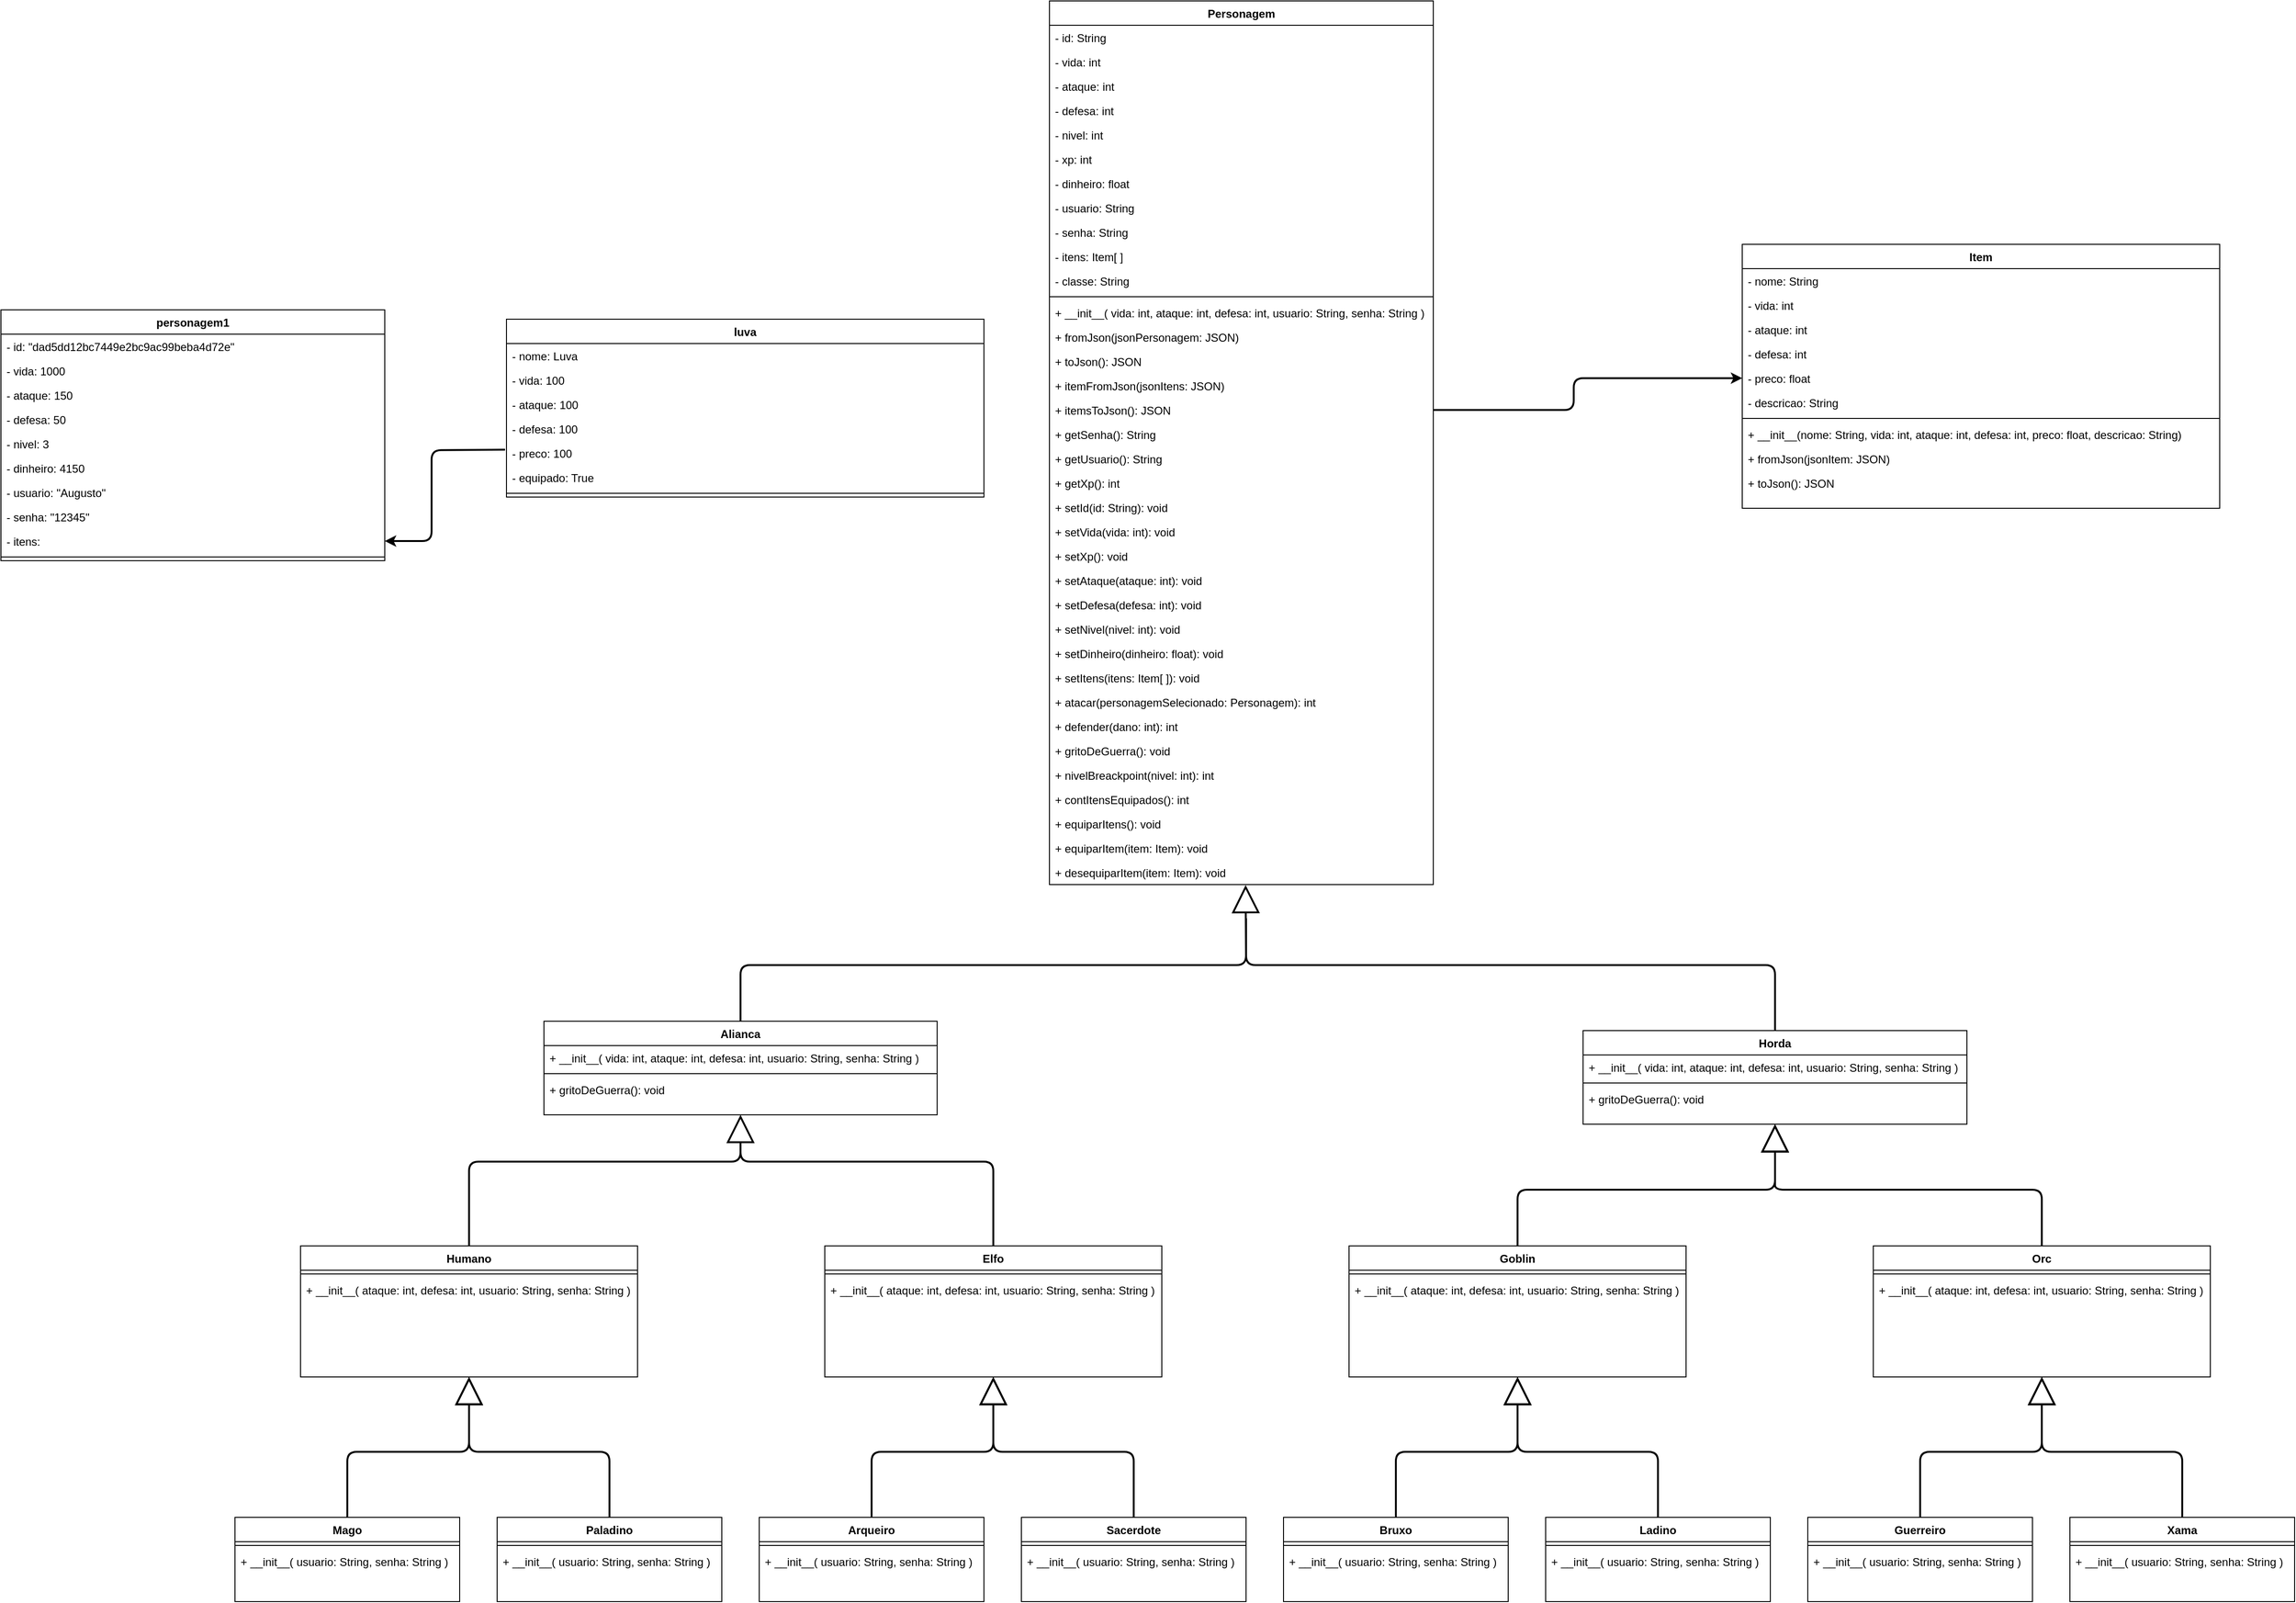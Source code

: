<mxfile>
    <diagram id="C5RBs43oDa-KdzZeNtuy" name="Page-1">
        <mxGraphModel dx="2983" dy="2113" grid="1" gridSize="10" guides="1" tooltips="1" connect="1" arrows="1" fold="1" page="1" pageScale="1" pageWidth="827" pageHeight="1169" math="0" shadow="0">
            <root>
                <mxCell id="WIyWlLk6GJQsqaUBKTNV-0"/>
                <mxCell id="WIyWlLk6GJQsqaUBKTNV-1" parent="WIyWlLk6GJQsqaUBKTNV-0"/>
                <mxCell id="zkfFHV4jXpPFQw0GAbJ--0" value="Item" style="swimlane;fontStyle=1;align=center;verticalAlign=top;childLayout=stackLayout;horizontal=1;startSize=26;horizontalStack=0;resizeParent=1;resizeLast=0;collapsible=1;marginBottom=0;rounded=0;shadow=0;strokeWidth=1;" parent="WIyWlLk6GJQsqaUBKTNV-1" vertex="1">
                    <mxGeometry x="220" y="190" width="510" height="282" as="geometry">
                        <mxRectangle x="230" y="140" width="160" height="26" as="alternateBounds"/>
                    </mxGeometry>
                </mxCell>
                <mxCell id="zkfFHV4jXpPFQw0GAbJ--1" value="- nome: String" style="text;align=left;verticalAlign=top;spacingLeft=4;spacingRight=4;overflow=hidden;rotatable=0;points=[[0,0.5],[1,0.5]];portConstraint=eastwest;" parent="zkfFHV4jXpPFQw0GAbJ--0" vertex="1">
                    <mxGeometry y="26" width="510" height="26" as="geometry"/>
                </mxCell>
                <mxCell id="zkfFHV4jXpPFQw0GAbJ--2" value="- vida: int" style="text;align=left;verticalAlign=top;spacingLeft=4;spacingRight=4;overflow=hidden;rotatable=0;points=[[0,0.5],[1,0.5]];portConstraint=eastwest;rounded=0;shadow=0;html=0;" parent="zkfFHV4jXpPFQw0GAbJ--0" vertex="1">
                    <mxGeometry y="52" width="510" height="26" as="geometry"/>
                </mxCell>
                <mxCell id="zkfFHV4jXpPFQw0GAbJ--3" value="- ataque: int" style="text;align=left;verticalAlign=top;spacingLeft=4;spacingRight=4;overflow=hidden;rotatable=0;points=[[0,0.5],[1,0.5]];portConstraint=eastwest;rounded=0;shadow=0;html=0;" parent="zkfFHV4jXpPFQw0GAbJ--0" vertex="1">
                    <mxGeometry y="78" width="510" height="26" as="geometry"/>
                </mxCell>
                <mxCell id="svMHhl5RG74Olg0LLplW-4" value="- defesa: int" style="text;align=left;verticalAlign=top;spacingLeft=4;spacingRight=4;overflow=hidden;rotatable=0;points=[[0,0.5],[1,0.5]];portConstraint=eastwest;rounded=0;shadow=0;html=0;" parent="zkfFHV4jXpPFQw0GAbJ--0" vertex="1">
                    <mxGeometry y="104" width="510" height="26" as="geometry"/>
                </mxCell>
                <mxCell id="svMHhl5RG74Olg0LLplW-5" value="- preco: float" style="text;align=left;verticalAlign=top;spacingLeft=4;spacingRight=4;overflow=hidden;rotatable=0;points=[[0,0.5],[1,0.5]];portConstraint=eastwest;rounded=0;shadow=0;html=0;" parent="zkfFHV4jXpPFQw0GAbJ--0" vertex="1">
                    <mxGeometry y="130" width="510" height="26" as="geometry"/>
                </mxCell>
                <mxCell id="svMHhl5RG74Olg0LLplW-6" value="- descricao: String" style="text;align=left;verticalAlign=top;spacingLeft=4;spacingRight=4;overflow=hidden;rotatable=0;points=[[0,0.5],[1,0.5]];portConstraint=eastwest;rounded=0;shadow=0;html=0;" parent="zkfFHV4jXpPFQw0GAbJ--0" vertex="1">
                    <mxGeometry y="156" width="510" height="26" as="geometry"/>
                </mxCell>
                <mxCell id="zkfFHV4jXpPFQw0GAbJ--4" value="" style="line;html=1;strokeWidth=1;align=left;verticalAlign=middle;spacingTop=-1;spacingLeft=3;spacingRight=3;rotatable=0;labelPosition=right;points=[];portConstraint=eastwest;" parent="zkfFHV4jXpPFQw0GAbJ--0" vertex="1">
                    <mxGeometry y="182" width="510" height="8" as="geometry"/>
                </mxCell>
                <mxCell id="zkfFHV4jXpPFQw0GAbJ--5" value="+ __init__(nome: String, vida: int, ataque: int, defesa: int, preco: float, descricao: String)" style="text;align=left;verticalAlign=top;spacingLeft=4;spacingRight=4;overflow=hidden;rotatable=0;points=[[0,0.5],[1,0.5]];portConstraint=eastwest;" parent="zkfFHV4jXpPFQw0GAbJ--0" vertex="1">
                    <mxGeometry y="190" width="510" height="26" as="geometry"/>
                </mxCell>
                <mxCell id="svMHhl5RG74Olg0LLplW-7" value="+ fromJson(jsonItem: JSON)" style="text;align=left;verticalAlign=top;spacingLeft=4;spacingRight=4;overflow=hidden;rotatable=0;points=[[0,0.5],[1,0.5]];portConstraint=eastwest;" parent="zkfFHV4jXpPFQw0GAbJ--0" vertex="1">
                    <mxGeometry y="216" width="510" height="26" as="geometry"/>
                </mxCell>
                <mxCell id="svMHhl5RG74Olg0LLplW-11" value="+ toJson(): JSON" style="text;align=left;verticalAlign=top;spacingLeft=4;spacingRight=4;overflow=hidden;rotatable=0;points=[[0,0.5],[1,0.5]];portConstraint=eastwest;" parent="zkfFHV4jXpPFQw0GAbJ--0" vertex="1">
                    <mxGeometry y="242" width="510" height="26" as="geometry"/>
                </mxCell>
                <mxCell id="svMHhl5RG74Olg0LLplW-12" value="Personagem" style="swimlane;fontStyle=1;align=center;verticalAlign=top;childLayout=stackLayout;horizontal=1;startSize=26;horizontalStack=0;resizeParent=1;resizeLast=0;collapsible=1;marginBottom=0;rounded=0;shadow=0;strokeWidth=1;" parent="WIyWlLk6GJQsqaUBKTNV-1" vertex="1">
                    <mxGeometry x="-520" y="-70" width="410" height="944" as="geometry">
                        <mxRectangle x="230" y="140" width="160" height="26" as="alternateBounds"/>
                    </mxGeometry>
                </mxCell>
                <mxCell id="svMHhl5RG74Olg0LLplW-18" value="- id: String" style="text;align=left;verticalAlign=top;spacingLeft=4;spacingRight=4;overflow=hidden;rotatable=0;points=[[0,0.5],[1,0.5]];portConstraint=eastwest;rounded=0;shadow=0;html=0;" parent="svMHhl5RG74Olg0LLplW-12" vertex="1">
                    <mxGeometry y="26" width="410" height="26" as="geometry"/>
                </mxCell>
                <mxCell id="svMHhl5RG74Olg0LLplW-14" value="- vida: int" style="text;align=left;verticalAlign=top;spacingLeft=4;spacingRight=4;overflow=hidden;rotatable=0;points=[[0,0.5],[1,0.5]];portConstraint=eastwest;rounded=0;shadow=0;html=0;" parent="svMHhl5RG74Olg0LLplW-12" vertex="1">
                    <mxGeometry y="52" width="410" height="26" as="geometry"/>
                </mxCell>
                <mxCell id="svMHhl5RG74Olg0LLplW-15" value="- ataque: int" style="text;align=left;verticalAlign=top;spacingLeft=4;spacingRight=4;overflow=hidden;rotatable=0;points=[[0,0.5],[1,0.5]];portConstraint=eastwest;rounded=0;shadow=0;html=0;" parent="svMHhl5RG74Olg0LLplW-12" vertex="1">
                    <mxGeometry y="78" width="410" height="26" as="geometry"/>
                </mxCell>
                <mxCell id="svMHhl5RG74Olg0LLplW-16" value="- defesa: int" style="text;align=left;verticalAlign=top;spacingLeft=4;spacingRight=4;overflow=hidden;rotatable=0;points=[[0,0.5],[1,0.5]];portConstraint=eastwest;rounded=0;shadow=0;html=0;" parent="svMHhl5RG74Olg0LLplW-12" vertex="1">
                    <mxGeometry y="104" width="410" height="26" as="geometry"/>
                </mxCell>
                <mxCell id="svMHhl5RG74Olg0LLplW-24" value="- nivel: int" style="text;align=left;verticalAlign=top;spacingLeft=4;spacingRight=4;overflow=hidden;rotatable=0;points=[[0,0.5],[1,0.5]];portConstraint=eastwest;rounded=0;shadow=0;html=0;" parent="svMHhl5RG74Olg0LLplW-12" vertex="1">
                    <mxGeometry y="130" width="410" height="26" as="geometry"/>
                </mxCell>
                <mxCell id="48" value="- xp: int" style="text;align=left;verticalAlign=top;spacingLeft=4;spacingRight=4;overflow=hidden;rotatable=0;points=[[0,0.5],[1,0.5]];portConstraint=eastwest;rounded=0;shadow=0;html=0;" vertex="1" parent="svMHhl5RG74Olg0LLplW-12">
                    <mxGeometry y="156" width="410" height="26" as="geometry"/>
                </mxCell>
                <mxCell id="svMHhl5RG74Olg0LLplW-17" value="- dinheiro: float" style="text;align=left;verticalAlign=top;spacingLeft=4;spacingRight=4;overflow=hidden;rotatable=0;points=[[0,0.5],[1,0.5]];portConstraint=eastwest;rounded=0;shadow=0;html=0;" parent="svMHhl5RG74Olg0LLplW-12" vertex="1">
                    <mxGeometry y="182" width="410" height="26" as="geometry"/>
                </mxCell>
                <mxCell id="svMHhl5RG74Olg0LLplW-25" value="- usuario: String" style="text;align=left;verticalAlign=top;spacingLeft=4;spacingRight=4;overflow=hidden;rotatable=0;points=[[0,0.5],[1,0.5]];portConstraint=eastwest;rounded=0;shadow=0;html=0;" parent="svMHhl5RG74Olg0LLplW-12" vertex="1">
                    <mxGeometry y="208" width="410" height="26" as="geometry"/>
                </mxCell>
                <mxCell id="svMHhl5RG74Olg0LLplW-26" value="- senha: String" style="text;align=left;verticalAlign=top;spacingLeft=4;spacingRight=4;overflow=hidden;rotatable=0;points=[[0,0.5],[1,0.5]];portConstraint=eastwest;rounded=0;shadow=0;html=0;" parent="svMHhl5RG74Olg0LLplW-12" vertex="1">
                    <mxGeometry y="234" width="410" height="26" as="geometry"/>
                </mxCell>
                <mxCell id="svMHhl5RG74Olg0LLplW-23" value="- itens: Item[ ]" style="text;align=left;verticalAlign=top;spacingLeft=4;spacingRight=4;overflow=hidden;rotatable=0;points=[[0,0.5],[1,0.5]];portConstraint=eastwest;rounded=0;shadow=0;html=0;" parent="svMHhl5RG74Olg0LLplW-12" vertex="1">
                    <mxGeometry y="260" width="410" height="26" as="geometry"/>
                </mxCell>
                <mxCell id="svMHhl5RG74Olg0LLplW-27" value="- classe: String" style="text;align=left;verticalAlign=top;spacingLeft=4;spacingRight=4;overflow=hidden;rotatable=0;points=[[0,0.5],[1,0.5]];portConstraint=eastwest;rounded=0;shadow=0;html=0;" parent="svMHhl5RG74Olg0LLplW-12" vertex="1">
                    <mxGeometry y="286" width="410" height="26" as="geometry"/>
                </mxCell>
                <mxCell id="svMHhl5RG74Olg0LLplW-19" value="" style="line;html=1;strokeWidth=1;align=left;verticalAlign=middle;spacingTop=-1;spacingLeft=3;spacingRight=3;rotatable=0;labelPosition=right;points=[];portConstraint=eastwest;" parent="svMHhl5RG74Olg0LLplW-12" vertex="1">
                    <mxGeometry y="312" width="410" height="8" as="geometry"/>
                </mxCell>
                <mxCell id="svMHhl5RG74Olg0LLplW-20" value="+ __init__( vida: int, ataque: int, defesa: int, usuario: String, senha: String )" style="text;align=left;verticalAlign=top;spacingLeft=4;spacingRight=4;overflow=hidden;rotatable=0;points=[[0,0.5],[1,0.5]];portConstraint=eastwest;" parent="svMHhl5RG74Olg0LLplW-12" vertex="1">
                    <mxGeometry y="320" width="410" height="26" as="geometry"/>
                </mxCell>
                <mxCell id="svMHhl5RG74Olg0LLplW-21" value="+ fromJson(jsonPersonagem: JSON)" style="text;align=left;verticalAlign=top;spacingLeft=4;spacingRight=4;overflow=hidden;rotatable=0;points=[[0,0.5],[1,0.5]];portConstraint=eastwest;" parent="svMHhl5RG74Olg0LLplW-12" vertex="1">
                    <mxGeometry y="346" width="410" height="26" as="geometry"/>
                </mxCell>
                <mxCell id="svMHhl5RG74Olg0LLplW-22" value="+ toJson(): JSON" style="text;align=left;verticalAlign=top;spacingLeft=4;spacingRight=4;overflow=hidden;rotatable=0;points=[[0,0.5],[1,0.5]];portConstraint=eastwest;" parent="svMHhl5RG74Olg0LLplW-12" vertex="1">
                    <mxGeometry y="372" width="410" height="26" as="geometry"/>
                </mxCell>
                <mxCell id="svMHhl5RG74Olg0LLplW-28" value="+ itemFromJson(jsonItens: JSON)" style="text;align=left;verticalAlign=top;spacingLeft=4;spacingRight=4;overflow=hidden;rotatable=0;points=[[0,0.5],[1,0.5]];portConstraint=eastwest;" parent="svMHhl5RG74Olg0LLplW-12" vertex="1">
                    <mxGeometry y="398" width="410" height="26" as="geometry"/>
                </mxCell>
                <mxCell id="svMHhl5RG74Olg0LLplW-29" value="+ itemsToJson(): JSON" style="text;align=left;verticalAlign=top;spacingLeft=4;spacingRight=4;overflow=hidden;rotatable=0;points=[[0,0.5],[1,0.5]];portConstraint=eastwest;" parent="svMHhl5RG74Olg0LLplW-12" vertex="1">
                    <mxGeometry y="424" width="410" height="26" as="geometry"/>
                </mxCell>
                <mxCell id="svMHhl5RG74Olg0LLplW-30" value="+ getSenha(): String" style="text;align=left;verticalAlign=top;spacingLeft=4;spacingRight=4;overflow=hidden;rotatable=0;points=[[0,0.5],[1,0.5]];portConstraint=eastwest;" parent="svMHhl5RG74Olg0LLplW-12" vertex="1">
                    <mxGeometry y="450" width="410" height="26" as="geometry"/>
                </mxCell>
                <mxCell id="svMHhl5RG74Olg0LLplW-31" value="+ getUsuario(): String" style="text;align=left;verticalAlign=top;spacingLeft=4;spacingRight=4;overflow=hidden;rotatable=0;points=[[0,0.5],[1,0.5]];portConstraint=eastwest;" parent="svMHhl5RG74Olg0LLplW-12" vertex="1">
                    <mxGeometry y="476" width="410" height="26" as="geometry"/>
                </mxCell>
                <mxCell id="50" value="+ getXp(): int" style="text;align=left;verticalAlign=top;spacingLeft=4;spacingRight=4;overflow=hidden;rotatable=0;points=[[0,0.5],[1,0.5]];portConstraint=eastwest;" vertex="1" parent="svMHhl5RG74Olg0LLplW-12">
                    <mxGeometry y="502" width="410" height="26" as="geometry"/>
                </mxCell>
                <mxCell id="svMHhl5RG74Olg0LLplW-32" value="+ setId(id: String): void" style="text;align=left;verticalAlign=top;spacingLeft=4;spacingRight=4;overflow=hidden;rotatable=0;points=[[0,0.5],[1,0.5]];portConstraint=eastwest;" parent="svMHhl5RG74Olg0LLplW-12" vertex="1">
                    <mxGeometry y="528" width="410" height="26" as="geometry"/>
                </mxCell>
                <mxCell id="svMHhl5RG74Olg0LLplW-33" value="+ setVida(vida: int): void" style="text;align=left;verticalAlign=top;spacingLeft=4;spacingRight=4;overflow=hidden;rotatable=0;points=[[0,0.5],[1,0.5]];portConstraint=eastwest;" parent="svMHhl5RG74Olg0LLplW-12" vertex="1">
                    <mxGeometry y="554" width="410" height="26" as="geometry"/>
                </mxCell>
                <mxCell id="49" value="+ setXp(): void" style="text;align=left;verticalAlign=top;spacingLeft=4;spacingRight=4;overflow=hidden;rotatable=0;points=[[0,0.5],[1,0.5]];portConstraint=eastwest;" vertex="1" parent="svMHhl5RG74Olg0LLplW-12">
                    <mxGeometry y="580" width="410" height="26" as="geometry"/>
                </mxCell>
                <mxCell id="svMHhl5RG74Olg0LLplW-34" value="+ setAtaque(ataque: int): void" style="text;align=left;verticalAlign=top;spacingLeft=4;spacingRight=4;overflow=hidden;rotatable=0;points=[[0,0.5],[1,0.5]];portConstraint=eastwest;" parent="svMHhl5RG74Olg0LLplW-12" vertex="1">
                    <mxGeometry y="606" width="410" height="26" as="geometry"/>
                </mxCell>
                <mxCell id="svMHhl5RG74Olg0LLplW-35" value="+ setDefesa(defesa: int): void" style="text;align=left;verticalAlign=top;spacingLeft=4;spacingRight=4;overflow=hidden;rotatable=0;points=[[0,0.5],[1,0.5]];portConstraint=eastwest;" parent="svMHhl5RG74Olg0LLplW-12" vertex="1">
                    <mxGeometry y="632" width="410" height="26" as="geometry"/>
                </mxCell>
                <mxCell id="svMHhl5RG74Olg0LLplW-36" value="+ setNivel(nivel: int): void" style="text;align=left;verticalAlign=top;spacingLeft=4;spacingRight=4;overflow=hidden;rotatable=0;points=[[0,0.5],[1,0.5]];portConstraint=eastwest;" parent="svMHhl5RG74Olg0LLplW-12" vertex="1">
                    <mxGeometry y="658" width="410" height="26" as="geometry"/>
                </mxCell>
                <mxCell id="svMHhl5RG74Olg0LLplW-37" value="+ setDinheiro(dinheiro: float): void" style="text;align=left;verticalAlign=top;spacingLeft=4;spacingRight=4;overflow=hidden;rotatable=0;points=[[0,0.5],[1,0.5]];portConstraint=eastwest;" parent="svMHhl5RG74Olg0LLplW-12" vertex="1">
                    <mxGeometry y="684" width="410" height="26" as="geometry"/>
                </mxCell>
                <mxCell id="svMHhl5RG74Olg0LLplW-38" value="+ setItens(itens: Item[ ]): void" style="text;align=left;verticalAlign=top;spacingLeft=4;spacingRight=4;overflow=hidden;rotatable=0;points=[[0,0.5],[1,0.5]];portConstraint=eastwest;" parent="svMHhl5RG74Olg0LLplW-12" vertex="1">
                    <mxGeometry y="710" width="410" height="26" as="geometry"/>
                </mxCell>
                <mxCell id="svMHhl5RG74Olg0LLplW-39" value="+ atacar(personagemSelecionado: Personagem): int" style="text;align=left;verticalAlign=top;spacingLeft=4;spacingRight=4;overflow=hidden;rotatable=0;points=[[0,0.5],[1,0.5]];portConstraint=eastwest;" parent="svMHhl5RG74Olg0LLplW-12" vertex="1">
                    <mxGeometry y="736" width="410" height="26" as="geometry"/>
                </mxCell>
                <mxCell id="svMHhl5RG74Olg0LLplW-40" value="+ defender(dano: int): int" style="text;align=left;verticalAlign=top;spacingLeft=4;spacingRight=4;overflow=hidden;rotatable=0;points=[[0,0.5],[1,0.5]];portConstraint=eastwest;" parent="svMHhl5RG74Olg0LLplW-12" vertex="1">
                    <mxGeometry y="762" width="410" height="26" as="geometry"/>
                </mxCell>
                <mxCell id="svMHhl5RG74Olg0LLplW-41" value="+ gritoDeGuerra(): void" style="text;align=left;verticalAlign=top;spacingLeft=4;spacingRight=4;overflow=hidden;rotatable=0;points=[[0,0.5],[1,0.5]];portConstraint=eastwest;" parent="svMHhl5RG74Olg0LLplW-12" vertex="1">
                    <mxGeometry y="788" width="410" height="26" as="geometry"/>
                </mxCell>
                <mxCell id="51" value="+ nivelBreackpoint(nivel: int): int" style="text;align=left;verticalAlign=top;spacingLeft=4;spacingRight=4;overflow=hidden;rotatable=0;points=[[0,0.5],[1,0.5]];portConstraint=eastwest;" vertex="1" parent="svMHhl5RG74Olg0LLplW-12">
                    <mxGeometry y="814" width="410" height="26" as="geometry"/>
                </mxCell>
                <mxCell id="52" value="+ contItensEquipados(): int" style="text;align=left;verticalAlign=top;spacingLeft=4;spacingRight=4;overflow=hidden;rotatable=0;points=[[0,0.5],[1,0.5]];portConstraint=eastwest;" vertex="1" parent="svMHhl5RG74Olg0LLplW-12">
                    <mxGeometry y="840" width="410" height="26" as="geometry"/>
                </mxCell>
                <mxCell id="54" value="+ equiparItens(): void" style="text;align=left;verticalAlign=top;spacingLeft=4;spacingRight=4;overflow=hidden;rotatable=0;points=[[0,0.5],[1,0.5]];portConstraint=eastwest;" vertex="1" parent="svMHhl5RG74Olg0LLplW-12">
                    <mxGeometry y="866" width="410" height="26" as="geometry"/>
                </mxCell>
                <mxCell id="58" value="+ equiparItem(item: Item): void" style="text;align=left;verticalAlign=top;spacingLeft=4;spacingRight=4;overflow=hidden;rotatable=0;points=[[0,0.5],[1,0.5]];portConstraint=eastwest;" vertex="1" parent="svMHhl5RG74Olg0LLplW-12">
                    <mxGeometry y="892" width="410" height="26" as="geometry"/>
                </mxCell>
                <mxCell id="59" value="+ desequiparItem(item: Item): void" style="text;align=left;verticalAlign=top;spacingLeft=4;spacingRight=4;overflow=hidden;rotatable=0;points=[[0,0.5],[1,0.5]];portConstraint=eastwest;" vertex="1" parent="svMHhl5RG74Olg0LLplW-12">
                    <mxGeometry y="918" width="410" height="26" as="geometry"/>
                </mxCell>
                <mxCell id="0" style="edgeStyle=none;html=1;exitX=0.5;exitY=0;exitDx=0;exitDy=0;endArrow=block;endFill=0;strokeWidth=2;startSize=6;jumpSize=10;endSize=25;entryX=0.511;entryY=1.017;entryDx=0;entryDy=0;entryPerimeter=0;" edge="1" parent="WIyWlLk6GJQsqaUBKTNV-1" source="svMHhl5RG74Olg0LLplW-42" target="59">
                    <mxGeometry relative="1" as="geometry">
                        <mxPoint x="-310" y="880" as="targetPoint"/>
                        <Array as="points">
                            <mxPoint x="-850" y="960"/>
                            <mxPoint x="-310" y="960"/>
                        </Array>
                    </mxGeometry>
                </mxCell>
                <mxCell id="svMHhl5RG74Olg0LLplW-42" value="Alianca" style="swimlane;fontStyle=1;align=center;verticalAlign=top;childLayout=stackLayout;horizontal=1;startSize=26;horizontalStack=0;resizeParent=1;resizeLast=0;collapsible=1;marginBottom=0;rounded=0;shadow=0;strokeWidth=1;" parent="WIyWlLk6GJQsqaUBKTNV-1" vertex="1">
                    <mxGeometry x="-1060" y="1020" width="420" height="100" as="geometry">
                        <mxRectangle x="230" y="140" width="160" height="26" as="alternateBounds"/>
                    </mxGeometry>
                </mxCell>
                <mxCell id="svMHhl5RG74Olg0LLplW-54" value="+ __init__( vida: int, ataque: int, defesa: int, usuario: String, senha: String )" style="text;align=left;verticalAlign=top;spacingLeft=4;spacingRight=4;overflow=hidden;rotatable=0;points=[[0,0.5],[1,0.5]];portConstraint=eastwest;" parent="svMHhl5RG74Olg0LLplW-42" vertex="1">
                    <mxGeometry y="26" width="420" height="26" as="geometry"/>
                </mxCell>
                <mxCell id="svMHhl5RG74Olg0LLplW-49" value="" style="line;html=1;strokeWidth=1;align=left;verticalAlign=middle;spacingTop=-1;spacingLeft=3;spacingRight=3;rotatable=0;labelPosition=right;points=[];portConstraint=eastwest;" parent="svMHhl5RG74Olg0LLplW-42" vertex="1">
                    <mxGeometry y="52" width="420" height="8" as="geometry"/>
                </mxCell>
                <mxCell id="svMHhl5RG74Olg0LLplW-53" value="+ gritoDeGuerra(): void" style="text;align=left;verticalAlign=top;spacingLeft=4;spacingRight=4;overflow=hidden;rotatable=0;points=[[0,0.5],[1,0.5]];portConstraint=eastwest;" parent="svMHhl5RG74Olg0LLplW-42" vertex="1">
                    <mxGeometry y="60" width="420" height="26" as="geometry"/>
                </mxCell>
                <mxCell id="4" style="edgeStyle=none;jumpSize=10;html=1;exitX=0.5;exitY=0;exitDx=0;exitDy=0;strokeWidth=2;endArrow=none;endFill=0;startSize=6;endSize=25;" edge="1" parent="WIyWlLk6GJQsqaUBKTNV-1" source="svMHhl5RG74Olg0LLplW-55">
                    <mxGeometry relative="1" as="geometry">
                        <mxPoint x="-310" y="910" as="targetPoint"/>
                        <Array as="points">
                            <mxPoint x="255" y="960"/>
                            <mxPoint x="-310" y="960"/>
                        </Array>
                    </mxGeometry>
                </mxCell>
                <mxCell id="svMHhl5RG74Olg0LLplW-55" value="Horda" style="swimlane;fontStyle=1;align=center;verticalAlign=top;childLayout=stackLayout;horizontal=1;startSize=26;horizontalStack=0;resizeParent=1;resizeLast=0;collapsible=1;marginBottom=0;rounded=0;shadow=0;strokeWidth=1;" parent="WIyWlLk6GJQsqaUBKTNV-1" vertex="1">
                    <mxGeometry x="50" y="1030" width="410" height="100" as="geometry">
                        <mxRectangle x="230" y="140" width="160" height="26" as="alternateBounds"/>
                    </mxGeometry>
                </mxCell>
                <mxCell id="svMHhl5RG74Olg0LLplW-57" value="+ __init__( vida: int, ataque: int, defesa: int, usuario: String, senha: String )" style="text;align=left;verticalAlign=top;spacingLeft=4;spacingRight=4;overflow=hidden;rotatable=0;points=[[0,0.5],[1,0.5]];portConstraint=eastwest;" parent="svMHhl5RG74Olg0LLplW-55" vertex="1">
                    <mxGeometry y="26" width="410" height="26" as="geometry"/>
                </mxCell>
                <mxCell id="svMHhl5RG74Olg0LLplW-56" value="" style="line;html=1;strokeWidth=1;align=left;verticalAlign=middle;spacingTop=-1;spacingLeft=3;spacingRight=3;rotatable=0;labelPosition=right;points=[];portConstraint=eastwest;" parent="svMHhl5RG74Olg0LLplW-55" vertex="1">
                    <mxGeometry y="52" width="410" height="8" as="geometry"/>
                </mxCell>
                <mxCell id="svMHhl5RG74Olg0LLplW-58" value="+ gritoDeGuerra(): void" style="text;align=left;verticalAlign=top;spacingLeft=4;spacingRight=4;overflow=hidden;rotatable=0;points=[[0,0.5],[1,0.5]];portConstraint=eastwest;" parent="svMHhl5RG74Olg0LLplW-55" vertex="1">
                    <mxGeometry y="60" width="410" height="26" as="geometry"/>
                </mxCell>
                <mxCell id="5" style="edgeStyle=none;jumpSize=10;html=1;exitX=0.5;exitY=0;exitDx=0;exitDy=0;strokeWidth=2;endArrow=none;endFill=0;startSize=6;endSize=25;" edge="1" parent="WIyWlLk6GJQsqaUBKTNV-1" source="svMHhl5RG74Olg0LLplW-59">
                    <mxGeometry relative="1" as="geometry">
                        <mxPoint x="-850" y="1150" as="targetPoint"/>
                        <Array as="points">
                            <mxPoint x="-1140" y="1170"/>
                            <mxPoint x="-850" y="1170"/>
                        </Array>
                    </mxGeometry>
                </mxCell>
                <mxCell id="svMHhl5RG74Olg0LLplW-59" value="Humano" style="swimlane;fontStyle=1;align=center;verticalAlign=top;childLayout=stackLayout;horizontal=1;startSize=26;horizontalStack=0;resizeParent=1;resizeLast=0;collapsible=1;marginBottom=0;rounded=0;shadow=0;strokeWidth=1;" parent="WIyWlLk6GJQsqaUBKTNV-1" vertex="1">
                    <mxGeometry x="-1320" y="1260" width="360" height="140" as="geometry">
                        <mxRectangle x="230" y="140" width="160" height="26" as="alternateBounds"/>
                    </mxGeometry>
                </mxCell>
                <mxCell id="svMHhl5RG74Olg0LLplW-60" value="" style="line;html=1;strokeWidth=1;align=left;verticalAlign=middle;spacingTop=-1;spacingLeft=3;spacingRight=3;rotatable=0;labelPosition=right;points=[];portConstraint=eastwest;" parent="svMHhl5RG74Olg0LLplW-59" vertex="1">
                    <mxGeometry y="26" width="360" height="8" as="geometry"/>
                </mxCell>
                <mxCell id="svMHhl5RG74Olg0LLplW-61" value="+ __init__( ataque: int, defesa: int, usuario: String, senha: String )" style="text;align=left;verticalAlign=top;spacingLeft=4;spacingRight=4;overflow=hidden;rotatable=0;points=[[0,0.5],[1,0.5]];portConstraint=eastwest;" parent="svMHhl5RG74Olg0LLplW-59" vertex="1">
                    <mxGeometry y="34" width="360" height="26" as="geometry"/>
                </mxCell>
                <mxCell id="6" style="edgeStyle=none;jumpSize=10;html=1;exitX=0.5;exitY=0;exitDx=0;exitDy=0;strokeWidth=2;endArrow=block;endFill=0;endSize=25;" edge="1" parent="WIyWlLk6GJQsqaUBKTNV-1" source="svMHhl5RG74Olg0LLplW-63">
                    <mxGeometry relative="1" as="geometry">
                        <mxPoint x="-850" y="1120" as="targetPoint"/>
                        <Array as="points">
                            <mxPoint x="-580" y="1170"/>
                            <mxPoint x="-850" y="1170"/>
                        </Array>
                    </mxGeometry>
                </mxCell>
                <mxCell id="svMHhl5RG74Olg0LLplW-63" value="Elfo" style="swimlane;fontStyle=1;align=center;verticalAlign=top;childLayout=stackLayout;horizontal=1;startSize=26;horizontalStack=0;resizeParent=1;resizeLast=0;collapsible=1;marginBottom=0;rounded=0;shadow=0;strokeWidth=1;" parent="WIyWlLk6GJQsqaUBKTNV-1" vertex="1">
                    <mxGeometry x="-760" y="1260" width="360" height="140" as="geometry">
                        <mxRectangle x="230" y="140" width="160" height="26" as="alternateBounds"/>
                    </mxGeometry>
                </mxCell>
                <mxCell id="svMHhl5RG74Olg0LLplW-64" value="" style="line;html=1;strokeWidth=1;align=left;verticalAlign=middle;spacingTop=-1;spacingLeft=3;spacingRight=3;rotatable=0;labelPosition=right;points=[];portConstraint=eastwest;" parent="svMHhl5RG74Olg0LLplW-63" vertex="1">
                    <mxGeometry y="26" width="360" height="8" as="geometry"/>
                </mxCell>
                <mxCell id="svMHhl5RG74Olg0LLplW-65" value="+ __init__( ataque: int, defesa: int, usuario: String, senha: String )" style="text;align=left;verticalAlign=top;spacingLeft=4;spacingRight=4;overflow=hidden;rotatable=0;points=[[0,0.5],[1,0.5]];portConstraint=eastwest;" parent="svMHhl5RG74Olg0LLplW-63" vertex="1">
                    <mxGeometry y="34" width="360" height="26" as="geometry"/>
                </mxCell>
                <mxCell id="8" style="edgeStyle=none;jumpSize=10;html=1;exitX=0.5;exitY=0;exitDx=0;exitDy=0;entryX=0.5;entryY=1;entryDx=0;entryDy=0;strokeWidth=2;endArrow=block;endFill=0;endSize=25;" edge="1" parent="WIyWlLk6GJQsqaUBKTNV-1" source="svMHhl5RG74Olg0LLplW-66" target="svMHhl5RG74Olg0LLplW-55">
                    <mxGeometry relative="1" as="geometry">
                        <Array as="points">
                            <mxPoint x="-20" y="1200"/>
                            <mxPoint x="255" y="1200"/>
                        </Array>
                    </mxGeometry>
                </mxCell>
                <mxCell id="svMHhl5RG74Olg0LLplW-66" value="Goblin" style="swimlane;fontStyle=1;align=center;verticalAlign=top;childLayout=stackLayout;horizontal=1;startSize=26;horizontalStack=0;resizeParent=1;resizeLast=0;collapsible=1;marginBottom=0;rounded=0;shadow=0;strokeWidth=1;" parent="WIyWlLk6GJQsqaUBKTNV-1" vertex="1">
                    <mxGeometry x="-200" y="1260" width="360" height="140" as="geometry">
                        <mxRectangle x="230" y="140" width="160" height="26" as="alternateBounds"/>
                    </mxGeometry>
                </mxCell>
                <mxCell id="svMHhl5RG74Olg0LLplW-67" value="" style="line;html=1;strokeWidth=1;align=left;verticalAlign=middle;spacingTop=-1;spacingLeft=3;spacingRight=3;rotatable=0;labelPosition=right;points=[];portConstraint=eastwest;" parent="svMHhl5RG74Olg0LLplW-66" vertex="1">
                    <mxGeometry y="26" width="360" height="8" as="geometry"/>
                </mxCell>
                <mxCell id="svMHhl5RG74Olg0LLplW-68" value="+ __init__( ataque: int, defesa: int, usuario: String, senha: String )" style="text;align=left;verticalAlign=top;spacingLeft=4;spacingRight=4;overflow=hidden;rotatable=0;points=[[0,0.5],[1,0.5]];portConstraint=eastwest;" parent="svMHhl5RG74Olg0LLplW-66" vertex="1">
                    <mxGeometry y="34" width="360" height="26" as="geometry"/>
                </mxCell>
                <mxCell id="9" style="edgeStyle=none;jumpSize=10;html=1;exitX=0.5;exitY=0;exitDx=0;exitDy=0;strokeWidth=2;endArrow=block;endFill=0;endSize=25;entryX=0.5;entryY=1;entryDx=0;entryDy=0;" edge="1" parent="WIyWlLk6GJQsqaUBKTNV-1" source="svMHhl5RG74Olg0LLplW-69" target="svMHhl5RG74Olg0LLplW-55">
                    <mxGeometry relative="1" as="geometry">
                        <mxPoint x="250" y="1130" as="targetPoint"/>
                        <Array as="points">
                            <mxPoint x="540" y="1200"/>
                            <mxPoint x="255" y="1200"/>
                            <mxPoint x="255" y="1190"/>
                            <mxPoint x="255" y="1170"/>
                        </Array>
                    </mxGeometry>
                </mxCell>
                <mxCell id="svMHhl5RG74Olg0LLplW-69" value="Orc" style="swimlane;fontStyle=1;align=center;verticalAlign=top;childLayout=stackLayout;horizontal=1;startSize=26;horizontalStack=0;resizeParent=1;resizeLast=0;collapsible=1;marginBottom=0;rounded=0;shadow=0;strokeWidth=1;" parent="WIyWlLk6GJQsqaUBKTNV-1" vertex="1">
                    <mxGeometry x="360" y="1260" width="360" height="140" as="geometry">
                        <mxRectangle x="230" y="140" width="160" height="26" as="alternateBounds"/>
                    </mxGeometry>
                </mxCell>
                <mxCell id="svMHhl5RG74Olg0LLplW-70" value="" style="line;html=1;strokeWidth=1;align=left;verticalAlign=middle;spacingTop=-1;spacingLeft=3;spacingRight=3;rotatable=0;labelPosition=right;points=[];portConstraint=eastwest;" parent="svMHhl5RG74Olg0LLplW-69" vertex="1">
                    <mxGeometry y="26" width="360" height="8" as="geometry"/>
                </mxCell>
                <mxCell id="svMHhl5RG74Olg0LLplW-71" value="+ __init__( ataque: int, defesa: int, usuario: String, senha: String )" style="text;align=left;verticalAlign=top;spacingLeft=4;spacingRight=4;overflow=hidden;rotatable=0;points=[[0,0.5],[1,0.5]];portConstraint=eastwest;" parent="svMHhl5RG74Olg0LLplW-69" vertex="1">
                    <mxGeometry y="34" width="360" height="26" as="geometry"/>
                </mxCell>
                <mxCell id="10" style="edgeStyle=none;jumpSize=10;html=1;exitX=0.5;exitY=0;exitDx=0;exitDy=0;entryX=0.5;entryY=1;entryDx=0;entryDy=0;strokeWidth=2;endArrow=block;endFill=0;endSize=25;" edge="1" parent="WIyWlLk6GJQsqaUBKTNV-1" source="svMHhl5RG74Olg0LLplW-72" target="svMHhl5RG74Olg0LLplW-59">
                    <mxGeometry relative="1" as="geometry">
                        <Array as="points">
                            <mxPoint x="-1270" y="1480"/>
                            <mxPoint x="-1140" y="1480"/>
                        </Array>
                    </mxGeometry>
                </mxCell>
                <mxCell id="svMHhl5RG74Olg0LLplW-72" value="Mago" style="swimlane;fontStyle=1;align=center;verticalAlign=top;childLayout=stackLayout;horizontal=1;startSize=26;horizontalStack=0;resizeParent=1;resizeLast=0;collapsible=1;marginBottom=0;rounded=0;shadow=0;strokeWidth=1;" parent="WIyWlLk6GJQsqaUBKTNV-1" vertex="1">
                    <mxGeometry x="-1390" y="1550" width="240" height="90" as="geometry">
                        <mxRectangle x="230" y="140" width="160" height="26" as="alternateBounds"/>
                    </mxGeometry>
                </mxCell>
                <mxCell id="svMHhl5RG74Olg0LLplW-73" value="" style="line;html=1;strokeWidth=1;align=left;verticalAlign=middle;spacingTop=-1;spacingLeft=3;spacingRight=3;rotatable=0;labelPosition=right;points=[];portConstraint=eastwest;" parent="svMHhl5RG74Olg0LLplW-72" vertex="1">
                    <mxGeometry y="26" width="240" height="8" as="geometry"/>
                </mxCell>
                <mxCell id="svMHhl5RG74Olg0LLplW-74" value="+ __init__( usuario: String, senha: String )" style="text;align=left;verticalAlign=top;spacingLeft=4;spacingRight=4;overflow=hidden;rotatable=0;points=[[0,0.5],[1,0.5]];portConstraint=eastwest;" parent="svMHhl5RG74Olg0LLplW-72" vertex="1">
                    <mxGeometry y="34" width="240" height="26" as="geometry"/>
                </mxCell>
                <mxCell id="11" style="edgeStyle=none;jumpSize=10;html=1;exitX=0.5;exitY=0;exitDx=0;exitDy=0;strokeWidth=2;endArrow=block;endFill=0;endSize=25;" edge="1" parent="WIyWlLk6GJQsqaUBKTNV-1" source="svMHhl5RG74Olg0LLplW-75">
                    <mxGeometry relative="1" as="geometry">
                        <mxPoint x="-1140.0" y="1400" as="targetPoint"/>
                        <Array as="points">
                            <mxPoint x="-990" y="1480"/>
                            <mxPoint x="-1140" y="1480"/>
                        </Array>
                    </mxGeometry>
                </mxCell>
                <mxCell id="svMHhl5RG74Olg0LLplW-75" value="Paladino" style="swimlane;fontStyle=1;align=center;verticalAlign=top;childLayout=stackLayout;horizontal=1;startSize=26;horizontalStack=0;resizeParent=1;resizeLast=0;collapsible=1;marginBottom=0;rounded=0;shadow=0;strokeWidth=1;" parent="WIyWlLk6GJQsqaUBKTNV-1" vertex="1">
                    <mxGeometry x="-1110" y="1550" width="240" height="90" as="geometry">
                        <mxRectangle x="230" y="140" width="160" height="26" as="alternateBounds"/>
                    </mxGeometry>
                </mxCell>
                <mxCell id="svMHhl5RG74Olg0LLplW-76" value="" style="line;html=1;strokeWidth=1;align=left;verticalAlign=middle;spacingTop=-1;spacingLeft=3;spacingRight=3;rotatable=0;labelPosition=right;points=[];portConstraint=eastwest;" parent="svMHhl5RG74Olg0LLplW-75" vertex="1">
                    <mxGeometry y="26" width="240" height="8" as="geometry"/>
                </mxCell>
                <mxCell id="svMHhl5RG74Olg0LLplW-77" value="+ __init__( usuario: String, senha: String )" style="text;align=left;verticalAlign=top;spacingLeft=4;spacingRight=4;overflow=hidden;rotatable=0;points=[[0,0.5],[1,0.5]];portConstraint=eastwest;" parent="svMHhl5RG74Olg0LLplW-75" vertex="1">
                    <mxGeometry y="34" width="240" height="26" as="geometry"/>
                </mxCell>
                <mxCell id="12" style="edgeStyle=none;jumpSize=10;html=1;exitX=0.5;exitY=0;exitDx=0;exitDy=0;entryX=0.5;entryY=1;entryDx=0;entryDy=0;strokeWidth=2;endArrow=block;endFill=0;endSize=25;" edge="1" parent="WIyWlLk6GJQsqaUBKTNV-1" source="svMHhl5RG74Olg0LLplW-78" target="svMHhl5RG74Olg0LLplW-63">
                    <mxGeometry relative="1" as="geometry">
                        <Array as="points">
                            <mxPoint x="-710" y="1480"/>
                            <mxPoint x="-580" y="1480"/>
                        </Array>
                    </mxGeometry>
                </mxCell>
                <mxCell id="svMHhl5RG74Olg0LLplW-78" value="Arqueiro" style="swimlane;fontStyle=1;align=center;verticalAlign=top;childLayout=stackLayout;horizontal=1;startSize=26;horizontalStack=0;resizeParent=1;resizeLast=0;collapsible=1;marginBottom=0;rounded=0;shadow=0;strokeWidth=1;" parent="WIyWlLk6GJQsqaUBKTNV-1" vertex="1">
                    <mxGeometry x="-830" y="1550" width="240" height="90" as="geometry">
                        <mxRectangle x="230" y="140" width="160" height="26" as="alternateBounds"/>
                    </mxGeometry>
                </mxCell>
                <mxCell id="svMHhl5RG74Olg0LLplW-79" value="" style="line;html=1;strokeWidth=1;align=left;verticalAlign=middle;spacingTop=-1;spacingLeft=3;spacingRight=3;rotatable=0;labelPosition=right;points=[];portConstraint=eastwest;" parent="svMHhl5RG74Olg0LLplW-78" vertex="1">
                    <mxGeometry y="26" width="240" height="8" as="geometry"/>
                </mxCell>
                <mxCell id="svMHhl5RG74Olg0LLplW-80" value="+ __init__( usuario: String, senha: String )" style="text;align=left;verticalAlign=top;spacingLeft=4;spacingRight=4;overflow=hidden;rotatable=0;points=[[0,0.5],[1,0.5]];portConstraint=eastwest;" parent="svMHhl5RG74Olg0LLplW-78" vertex="1">
                    <mxGeometry y="34" width="240" height="26" as="geometry"/>
                </mxCell>
                <mxCell id="13" style="edgeStyle=none;jumpSize=10;html=1;exitX=0.5;exitY=0;exitDx=0;exitDy=0;strokeWidth=2;endArrow=block;endFill=0;endSize=25;" edge="1" parent="WIyWlLk6GJQsqaUBKTNV-1" source="svMHhl5RG74Olg0LLplW-81">
                    <mxGeometry relative="1" as="geometry">
                        <mxPoint x="-580" y="1400" as="targetPoint"/>
                        <Array as="points">
                            <mxPoint x="-430" y="1480"/>
                            <mxPoint x="-580" y="1480"/>
                        </Array>
                    </mxGeometry>
                </mxCell>
                <mxCell id="svMHhl5RG74Olg0LLplW-81" value="Sacerdote" style="swimlane;fontStyle=1;align=center;verticalAlign=top;childLayout=stackLayout;horizontal=1;startSize=26;horizontalStack=0;resizeParent=1;resizeLast=0;collapsible=1;marginBottom=0;rounded=0;shadow=0;strokeWidth=1;" parent="WIyWlLk6GJQsqaUBKTNV-1" vertex="1">
                    <mxGeometry x="-550" y="1550" width="240" height="90" as="geometry">
                        <mxRectangle x="230" y="140" width="160" height="26" as="alternateBounds"/>
                    </mxGeometry>
                </mxCell>
                <mxCell id="svMHhl5RG74Olg0LLplW-82" value="" style="line;html=1;strokeWidth=1;align=left;verticalAlign=middle;spacingTop=-1;spacingLeft=3;spacingRight=3;rotatable=0;labelPosition=right;points=[];portConstraint=eastwest;" parent="svMHhl5RG74Olg0LLplW-81" vertex="1">
                    <mxGeometry y="26" width="240" height="8" as="geometry"/>
                </mxCell>
                <mxCell id="svMHhl5RG74Olg0LLplW-83" value="+ __init__( usuario: String, senha: String )" style="text;align=left;verticalAlign=top;spacingLeft=4;spacingRight=4;overflow=hidden;rotatable=0;points=[[0,0.5],[1,0.5]];portConstraint=eastwest;" parent="svMHhl5RG74Olg0LLplW-81" vertex="1">
                    <mxGeometry y="34" width="240" height="26" as="geometry"/>
                </mxCell>
                <mxCell id="14" style="edgeStyle=none;jumpSize=10;html=1;exitX=0.5;exitY=0;exitDx=0;exitDy=0;entryX=0.5;entryY=1;entryDx=0;entryDy=0;strokeWidth=2;endArrow=block;endFill=0;endSize=25;" edge="1" parent="WIyWlLk6GJQsqaUBKTNV-1" source="svMHhl5RG74Olg0LLplW-84" target="svMHhl5RG74Olg0LLplW-66">
                    <mxGeometry relative="1" as="geometry">
                        <Array as="points">
                            <mxPoint x="-150" y="1480"/>
                            <mxPoint x="-20" y="1480"/>
                        </Array>
                    </mxGeometry>
                </mxCell>
                <mxCell id="svMHhl5RG74Olg0LLplW-84" value="Bruxo" style="swimlane;fontStyle=1;align=center;verticalAlign=top;childLayout=stackLayout;horizontal=1;startSize=26;horizontalStack=0;resizeParent=1;resizeLast=0;collapsible=1;marginBottom=0;rounded=0;shadow=0;strokeWidth=1;" parent="WIyWlLk6GJQsqaUBKTNV-1" vertex="1">
                    <mxGeometry x="-270" y="1550" width="240" height="90" as="geometry">
                        <mxRectangle x="230" y="140" width="160" height="26" as="alternateBounds"/>
                    </mxGeometry>
                </mxCell>
                <mxCell id="svMHhl5RG74Olg0LLplW-85" value="" style="line;html=1;strokeWidth=1;align=left;verticalAlign=middle;spacingTop=-1;spacingLeft=3;spacingRight=3;rotatable=0;labelPosition=right;points=[];portConstraint=eastwest;" parent="svMHhl5RG74Olg0LLplW-84" vertex="1">
                    <mxGeometry y="26" width="240" height="8" as="geometry"/>
                </mxCell>
                <mxCell id="svMHhl5RG74Olg0LLplW-86" value="+ __init__( usuario: String, senha: String )" style="text;align=left;verticalAlign=top;spacingLeft=4;spacingRight=4;overflow=hidden;rotatable=0;points=[[0,0.5],[1,0.5]];portConstraint=eastwest;" parent="svMHhl5RG74Olg0LLplW-84" vertex="1">
                    <mxGeometry y="34" width="240" height="26" as="geometry"/>
                </mxCell>
                <mxCell id="15" style="edgeStyle=none;jumpSize=10;html=1;exitX=0.5;exitY=0;exitDx=0;exitDy=0;strokeWidth=2;endArrow=block;endFill=0;endSize=25;" edge="1" parent="WIyWlLk6GJQsqaUBKTNV-1" source="svMHhl5RG74Olg0LLplW-87">
                    <mxGeometry relative="1" as="geometry">
                        <mxPoint x="-20" y="1400" as="targetPoint"/>
                        <Array as="points">
                            <mxPoint x="130" y="1480"/>
                            <mxPoint x="-20" y="1480"/>
                        </Array>
                    </mxGeometry>
                </mxCell>
                <mxCell id="svMHhl5RG74Olg0LLplW-87" value="Ladino" style="swimlane;fontStyle=1;align=center;verticalAlign=top;childLayout=stackLayout;horizontal=1;startSize=26;horizontalStack=0;resizeParent=1;resizeLast=0;collapsible=1;marginBottom=0;rounded=0;shadow=0;strokeWidth=1;" parent="WIyWlLk6GJQsqaUBKTNV-1" vertex="1">
                    <mxGeometry x="10" y="1550" width="240" height="90" as="geometry">
                        <mxRectangle x="230" y="140" width="160" height="26" as="alternateBounds"/>
                    </mxGeometry>
                </mxCell>
                <mxCell id="svMHhl5RG74Olg0LLplW-88" value="" style="line;html=1;strokeWidth=1;align=left;verticalAlign=middle;spacingTop=-1;spacingLeft=3;spacingRight=3;rotatable=0;labelPosition=right;points=[];portConstraint=eastwest;" parent="svMHhl5RG74Olg0LLplW-87" vertex="1">
                    <mxGeometry y="26" width="240" height="8" as="geometry"/>
                </mxCell>
                <mxCell id="svMHhl5RG74Olg0LLplW-89" value="+ __init__( usuario: String, senha: String )" style="text;align=left;verticalAlign=top;spacingLeft=4;spacingRight=4;overflow=hidden;rotatable=0;points=[[0,0.5],[1,0.5]];portConstraint=eastwest;" parent="svMHhl5RG74Olg0LLplW-87" vertex="1">
                    <mxGeometry y="34" width="240" height="26" as="geometry"/>
                </mxCell>
                <mxCell id="16" style="edgeStyle=none;jumpSize=10;html=1;exitX=0.5;exitY=0;exitDx=0;exitDy=0;entryX=0.5;entryY=1;entryDx=0;entryDy=0;strokeWidth=2;endArrow=block;endFill=0;endSize=25;" edge="1" parent="WIyWlLk6GJQsqaUBKTNV-1" source="svMHhl5RG74Olg0LLplW-90" target="svMHhl5RG74Olg0LLplW-69">
                    <mxGeometry relative="1" as="geometry">
                        <Array as="points">
                            <mxPoint x="410" y="1480"/>
                            <mxPoint x="540" y="1480"/>
                        </Array>
                    </mxGeometry>
                </mxCell>
                <mxCell id="svMHhl5RG74Olg0LLplW-90" value="Guerreiro" style="swimlane;fontStyle=1;align=center;verticalAlign=top;childLayout=stackLayout;horizontal=1;startSize=26;horizontalStack=0;resizeParent=1;resizeLast=0;collapsible=1;marginBottom=0;rounded=0;shadow=0;strokeWidth=1;" parent="WIyWlLk6GJQsqaUBKTNV-1" vertex="1">
                    <mxGeometry x="290" y="1550" width="240" height="90" as="geometry">
                        <mxRectangle x="230" y="140" width="160" height="26" as="alternateBounds"/>
                    </mxGeometry>
                </mxCell>
                <mxCell id="svMHhl5RG74Olg0LLplW-91" value="" style="line;html=1;strokeWidth=1;align=left;verticalAlign=middle;spacingTop=-1;spacingLeft=3;spacingRight=3;rotatable=0;labelPosition=right;points=[];portConstraint=eastwest;" parent="svMHhl5RG74Olg0LLplW-90" vertex="1">
                    <mxGeometry y="26" width="240" height="8" as="geometry"/>
                </mxCell>
                <mxCell id="svMHhl5RG74Olg0LLplW-92" value="+ __init__( usuario: String, senha: String )" style="text;align=left;verticalAlign=top;spacingLeft=4;spacingRight=4;overflow=hidden;rotatable=0;points=[[0,0.5],[1,0.5]];portConstraint=eastwest;" parent="svMHhl5RG74Olg0LLplW-90" vertex="1">
                    <mxGeometry y="34" width="240" height="26" as="geometry"/>
                </mxCell>
                <mxCell id="17" style="edgeStyle=none;jumpSize=10;html=1;exitX=0.5;exitY=0;exitDx=0;exitDy=0;strokeWidth=2;endArrow=block;endFill=0;endSize=25;" edge="1" parent="WIyWlLk6GJQsqaUBKTNV-1" source="svMHhl5RG74Olg0LLplW-93">
                    <mxGeometry relative="1" as="geometry">
                        <mxPoint x="540" y="1400" as="targetPoint"/>
                        <Array as="points">
                            <mxPoint x="690" y="1480"/>
                            <mxPoint x="540" y="1480"/>
                        </Array>
                    </mxGeometry>
                </mxCell>
                <mxCell id="svMHhl5RG74Olg0LLplW-93" value="Xama" style="swimlane;fontStyle=1;align=center;verticalAlign=top;childLayout=stackLayout;horizontal=1;startSize=26;horizontalStack=0;resizeParent=1;resizeLast=0;collapsible=1;marginBottom=0;rounded=0;shadow=0;strokeWidth=1;" parent="WIyWlLk6GJQsqaUBKTNV-1" vertex="1">
                    <mxGeometry x="570" y="1550" width="240" height="90" as="geometry">
                        <mxRectangle x="230" y="140" width="160" height="26" as="alternateBounds"/>
                    </mxGeometry>
                </mxCell>
                <mxCell id="svMHhl5RG74Olg0LLplW-94" value="" style="line;html=1;strokeWidth=1;align=left;verticalAlign=middle;spacingTop=-1;spacingLeft=3;spacingRight=3;rotatable=0;labelPosition=right;points=[];portConstraint=eastwest;" parent="svMHhl5RG74Olg0LLplW-93" vertex="1">
                    <mxGeometry y="26" width="240" height="8" as="geometry"/>
                </mxCell>
                <mxCell id="svMHhl5RG74Olg0LLplW-95" value="+ __init__( usuario: String, senha: String )" style="text;align=left;verticalAlign=top;spacingLeft=4;spacingRight=4;overflow=hidden;rotatable=0;points=[[0,0.5],[1,0.5]];portConstraint=eastwest;" parent="svMHhl5RG74Olg0LLplW-93" vertex="1">
                    <mxGeometry y="34" width="240" height="26" as="geometry"/>
                </mxCell>
                <mxCell id="18" style="edgeStyle=none;jumpSize=10;html=1;exitX=1;exitY=0.5;exitDx=0;exitDy=0;entryX=0;entryY=0.5;entryDx=0;entryDy=0;strokeWidth=2;endArrow=classic;endFill=1;" edge="1" parent="WIyWlLk6GJQsqaUBKTNV-1" source="svMHhl5RG74Olg0LLplW-29" target="svMHhl5RG74Olg0LLplW-5">
                    <mxGeometry relative="1" as="geometry">
                        <Array as="points">
                            <mxPoint x="40" y="367"/>
                            <mxPoint x="40" y="333"/>
                        </Array>
                    </mxGeometry>
                </mxCell>
                <mxCell id="19" value="personagem1" style="swimlane;fontStyle=1;align=center;verticalAlign=top;childLayout=stackLayout;horizontal=1;startSize=26;horizontalStack=0;resizeParent=1;resizeLast=0;collapsible=1;marginBottom=0;rounded=0;shadow=0;strokeWidth=1;" vertex="1" parent="WIyWlLk6GJQsqaUBKTNV-1">
                    <mxGeometry x="-1640" y="260" width="410" height="268" as="geometry">
                        <mxRectangle x="230" y="140" width="160" height="26" as="alternateBounds"/>
                    </mxGeometry>
                </mxCell>
                <mxCell id="20" value="- id: &quot;dad5dd12bc7449e2bc9ac99beba4d72e&quot;" style="text;align=left;verticalAlign=top;spacingLeft=4;spacingRight=4;overflow=hidden;rotatable=0;points=[[0,0.5],[1,0.5]];portConstraint=eastwest;rounded=0;shadow=0;html=0;" vertex="1" parent="19">
                    <mxGeometry y="26" width="410" height="26" as="geometry"/>
                </mxCell>
                <mxCell id="21" value="- vida: 1000" style="text;align=left;verticalAlign=top;spacingLeft=4;spacingRight=4;overflow=hidden;rotatable=0;points=[[0,0.5],[1,0.5]];portConstraint=eastwest;rounded=0;shadow=0;html=0;" vertex="1" parent="19">
                    <mxGeometry y="52" width="410" height="26" as="geometry"/>
                </mxCell>
                <mxCell id="22" value="- ataque: 150" style="text;align=left;verticalAlign=top;spacingLeft=4;spacingRight=4;overflow=hidden;rotatable=0;points=[[0,0.5],[1,0.5]];portConstraint=eastwest;rounded=0;shadow=0;html=0;" vertex="1" parent="19">
                    <mxGeometry y="78" width="410" height="26" as="geometry"/>
                </mxCell>
                <mxCell id="23" value="- defesa: 50" style="text;align=left;verticalAlign=top;spacingLeft=4;spacingRight=4;overflow=hidden;rotatable=0;points=[[0,0.5],[1,0.5]];portConstraint=eastwest;rounded=0;shadow=0;html=0;" vertex="1" parent="19">
                    <mxGeometry y="104" width="410" height="26" as="geometry"/>
                </mxCell>
                <mxCell id="24" value="- nivel: 3" style="text;align=left;verticalAlign=top;spacingLeft=4;spacingRight=4;overflow=hidden;rotatable=0;points=[[0,0.5],[1,0.5]];portConstraint=eastwest;rounded=0;shadow=0;html=0;" vertex="1" parent="19">
                    <mxGeometry y="130" width="410" height="26" as="geometry"/>
                </mxCell>
                <mxCell id="25" value="- dinheiro: 4150" style="text;align=left;verticalAlign=top;spacingLeft=4;spacingRight=4;overflow=hidden;rotatable=0;points=[[0,0.5],[1,0.5]];portConstraint=eastwest;rounded=0;shadow=0;html=0;" vertex="1" parent="19">
                    <mxGeometry y="156" width="410" height="26" as="geometry"/>
                </mxCell>
                <mxCell id="26" value="- usuario: &quot;Augusto&quot;" style="text;align=left;verticalAlign=top;spacingLeft=4;spacingRight=4;overflow=hidden;rotatable=0;points=[[0,0.5],[1,0.5]];portConstraint=eastwest;rounded=0;shadow=0;html=0;" vertex="1" parent="19">
                    <mxGeometry y="182" width="410" height="26" as="geometry"/>
                </mxCell>
                <mxCell id="27" value="- senha: &quot;12345&quot;" style="text;align=left;verticalAlign=top;spacingLeft=4;spacingRight=4;overflow=hidden;rotatable=0;points=[[0,0.5],[1,0.5]];portConstraint=eastwest;rounded=0;shadow=0;html=0;" vertex="1" parent="19">
                    <mxGeometry y="208" width="410" height="26" as="geometry"/>
                </mxCell>
                <mxCell id="28" value="- itens: " style="text;align=left;verticalAlign=top;spacingLeft=4;spacingRight=4;overflow=hidden;rotatable=0;points=[[0,0.5],[1,0.5]];portConstraint=eastwest;rounded=0;shadow=0;html=0;" vertex="1" parent="19">
                    <mxGeometry y="234" width="410" height="26" as="geometry"/>
                </mxCell>
                <mxCell id="30" value="" style="line;html=1;strokeWidth=1;align=left;verticalAlign=middle;spacingTop=-1;spacingLeft=3;spacingRight=3;rotatable=0;labelPosition=right;points=[];portConstraint=eastwest;" vertex="1" parent="19">
                    <mxGeometry y="260" width="410" height="8" as="geometry"/>
                </mxCell>
                <mxCell id="71" style="edgeStyle=none;jumpSize=10;html=1;strokeWidth=2;endArrow=classic;endFill=1;exitX=-0.003;exitY=0.36;exitDx=0;exitDy=0;exitPerimeter=0;" edge="1" parent="WIyWlLk6GJQsqaUBKTNV-1" source="65" target="28">
                    <mxGeometry relative="1" as="geometry">
                        <mxPoint x="-1570" y="550" as="targetPoint"/>
                        <Array as="points">
                            <mxPoint x="-1180" y="410"/>
                            <mxPoint x="-1180" y="507"/>
                        </Array>
                    </mxGeometry>
                </mxCell>
                <mxCell id="60" value="luva" style="swimlane;fontStyle=1;align=center;verticalAlign=top;childLayout=stackLayout;horizontal=1;startSize=26;horizontalStack=0;resizeParent=1;resizeLast=0;collapsible=1;marginBottom=0;rounded=0;shadow=0;strokeWidth=1;" vertex="1" parent="WIyWlLk6GJQsqaUBKTNV-1">
                    <mxGeometry x="-1100" y="270" width="510" height="190" as="geometry">
                        <mxRectangle x="230" y="140" width="160" height="26" as="alternateBounds"/>
                    </mxGeometry>
                </mxCell>
                <mxCell id="61" value="- nome: Luva" style="text;align=left;verticalAlign=top;spacingLeft=4;spacingRight=4;overflow=hidden;rotatable=0;points=[[0,0.5],[1,0.5]];portConstraint=eastwest;" vertex="1" parent="60">
                    <mxGeometry y="26" width="510" height="26" as="geometry"/>
                </mxCell>
                <mxCell id="62" value="- vida: 100" style="text;align=left;verticalAlign=top;spacingLeft=4;spacingRight=4;overflow=hidden;rotatable=0;points=[[0,0.5],[1,0.5]];portConstraint=eastwest;rounded=0;shadow=0;html=0;" vertex="1" parent="60">
                    <mxGeometry y="52" width="510" height="26" as="geometry"/>
                </mxCell>
                <mxCell id="63" value="- ataque: 100" style="text;align=left;verticalAlign=top;spacingLeft=4;spacingRight=4;overflow=hidden;rotatable=0;points=[[0,0.5],[1,0.5]];portConstraint=eastwest;rounded=0;shadow=0;html=0;" vertex="1" parent="60">
                    <mxGeometry y="78" width="510" height="26" as="geometry"/>
                </mxCell>
                <mxCell id="64" value="- defesa: 100" style="text;align=left;verticalAlign=top;spacingLeft=4;spacingRight=4;overflow=hidden;rotatable=0;points=[[0,0.5],[1,0.5]];portConstraint=eastwest;rounded=0;shadow=0;html=0;" vertex="1" parent="60">
                    <mxGeometry y="104" width="510" height="26" as="geometry"/>
                </mxCell>
                <mxCell id="65" value="- preco: 100" style="text;align=left;verticalAlign=top;spacingLeft=4;spacingRight=4;overflow=hidden;rotatable=0;points=[[0,0.5],[1,0.5]];portConstraint=eastwest;rounded=0;shadow=0;html=0;" vertex="1" parent="60">
                    <mxGeometry y="130" width="510" height="26" as="geometry"/>
                </mxCell>
                <mxCell id="66" value="- equipado: True" style="text;align=left;verticalAlign=top;spacingLeft=4;spacingRight=4;overflow=hidden;rotatable=0;points=[[0,0.5],[1,0.5]];portConstraint=eastwest;rounded=0;shadow=0;html=0;" vertex="1" parent="60">
                    <mxGeometry y="156" width="510" height="26" as="geometry"/>
                </mxCell>
                <mxCell id="67" value="" style="line;html=1;strokeWidth=1;align=left;verticalAlign=middle;spacingTop=-1;spacingLeft=3;spacingRight=3;rotatable=0;labelPosition=right;points=[];portConstraint=eastwest;" vertex="1" parent="60">
                    <mxGeometry y="182" width="510" height="8" as="geometry"/>
                </mxCell>
            </root>
        </mxGraphModel>
    </diagram>
</mxfile>